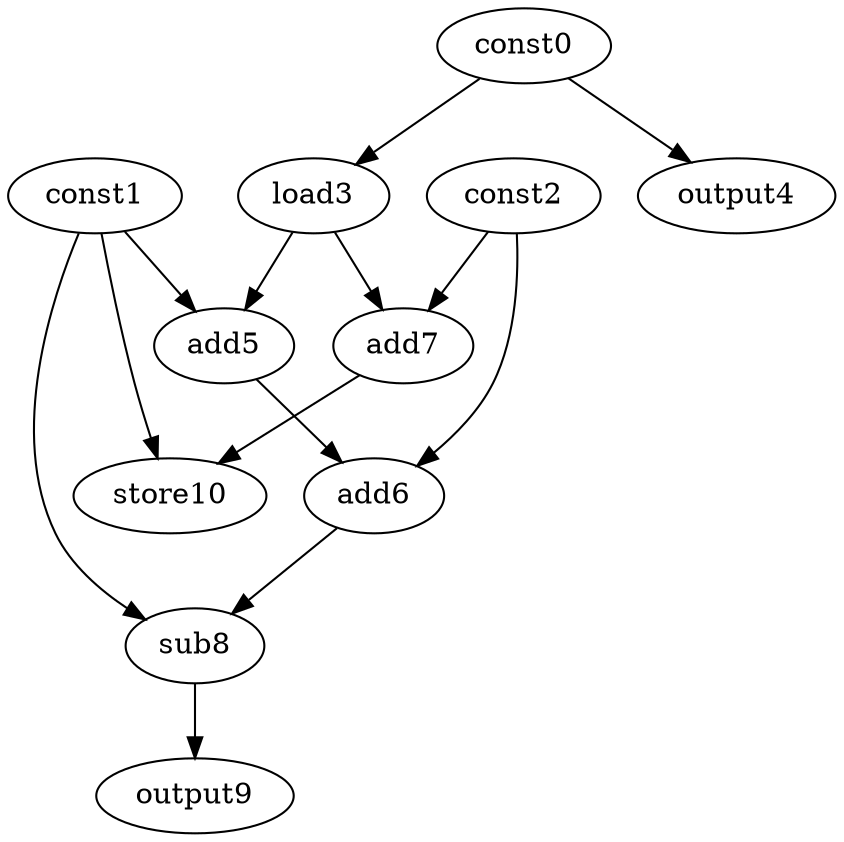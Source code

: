 digraph G { 
const0[opcode=const]; 
const1[opcode=const]; 
const2[opcode=const]; 
load3[opcode=load]; 
output4[opcode=output]; 
add5[opcode=add]; 
add6[opcode=add]; 
add7[opcode=add]; 
sub8[opcode=sub]; 
output9[opcode=output]; 
store10[opcode=store]; 
const0->load3[operand=0];
const0->output4[operand=0];
const1->add5[operand=0];
load3->add5[operand=1];
const2->add7[operand=0];
load3->add7[operand=1];
const2->add6[operand=0];
add5->add6[operand=1];
add7->store10[operand=0];
const1->store10[operand=1];
const1->sub8[operand=0];
add6->sub8[operand=1];
sub8->output9[operand=0];
}
